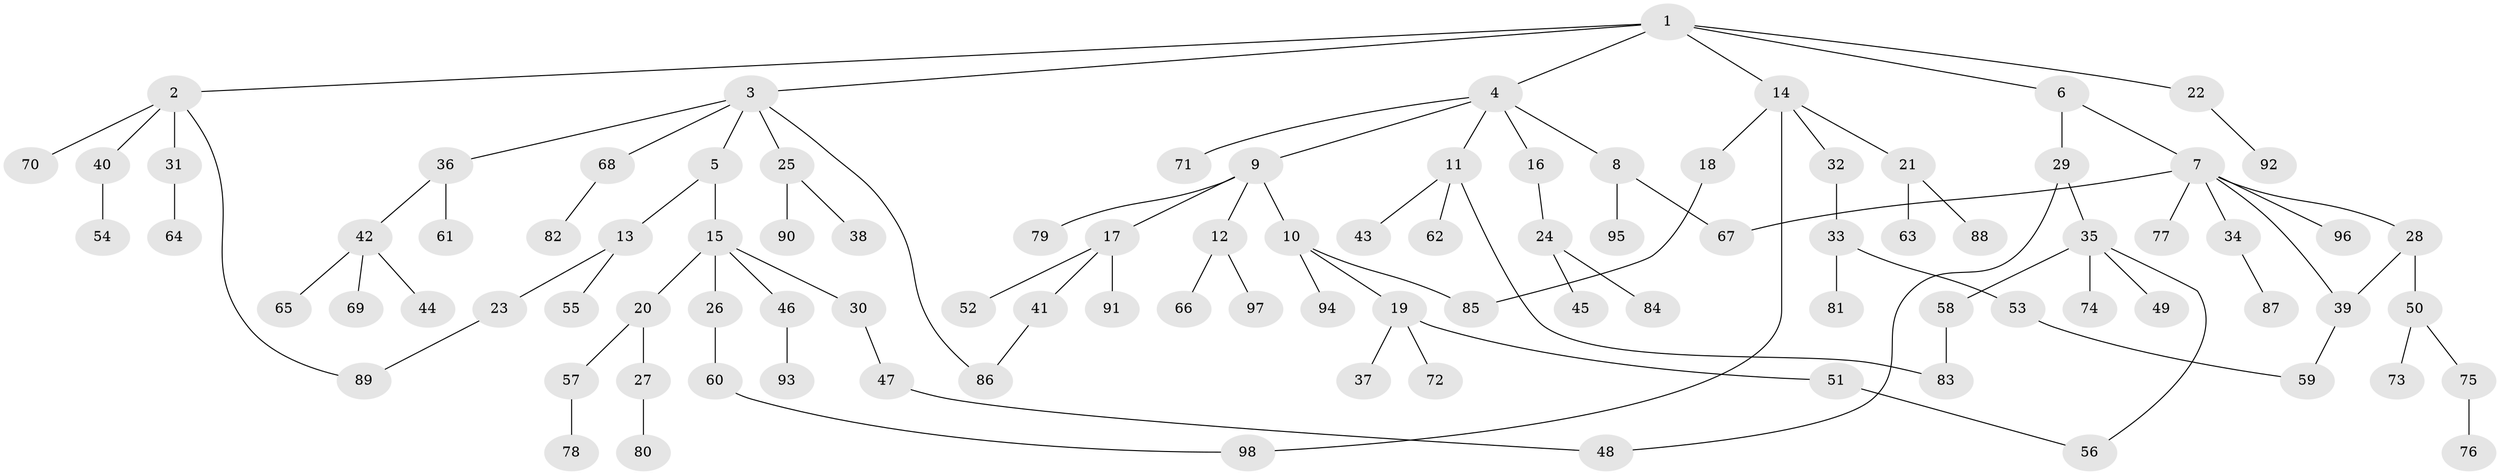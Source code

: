 // coarse degree distribution, {10: 0.015384615384615385, 5: 0.06153846153846154, 6: 0.046153846153846156, 3: 0.16923076923076924, 4: 0.03076923076923077, 2: 0.2, 1: 0.47692307692307695}
// Generated by graph-tools (version 1.1) at 2025/23/03/03/25 07:23:30]
// undirected, 98 vertices, 107 edges
graph export_dot {
graph [start="1"]
  node [color=gray90,style=filled];
  1;
  2;
  3;
  4;
  5;
  6;
  7;
  8;
  9;
  10;
  11;
  12;
  13;
  14;
  15;
  16;
  17;
  18;
  19;
  20;
  21;
  22;
  23;
  24;
  25;
  26;
  27;
  28;
  29;
  30;
  31;
  32;
  33;
  34;
  35;
  36;
  37;
  38;
  39;
  40;
  41;
  42;
  43;
  44;
  45;
  46;
  47;
  48;
  49;
  50;
  51;
  52;
  53;
  54;
  55;
  56;
  57;
  58;
  59;
  60;
  61;
  62;
  63;
  64;
  65;
  66;
  67;
  68;
  69;
  70;
  71;
  72;
  73;
  74;
  75;
  76;
  77;
  78;
  79;
  80;
  81;
  82;
  83;
  84;
  85;
  86;
  87;
  88;
  89;
  90;
  91;
  92;
  93;
  94;
  95;
  96;
  97;
  98;
  1 -- 2;
  1 -- 3;
  1 -- 4;
  1 -- 6;
  1 -- 14;
  1 -- 22;
  2 -- 31;
  2 -- 40;
  2 -- 70;
  2 -- 89;
  3 -- 5;
  3 -- 25;
  3 -- 36;
  3 -- 68;
  3 -- 86;
  4 -- 8;
  4 -- 9;
  4 -- 11;
  4 -- 16;
  4 -- 71;
  5 -- 13;
  5 -- 15;
  6 -- 7;
  6 -- 29;
  7 -- 28;
  7 -- 34;
  7 -- 77;
  7 -- 96;
  7 -- 39;
  7 -- 67;
  8 -- 67;
  8 -- 95;
  9 -- 10;
  9 -- 12;
  9 -- 17;
  9 -- 79;
  10 -- 19;
  10 -- 94;
  10 -- 85;
  11 -- 43;
  11 -- 62;
  11 -- 83;
  12 -- 66;
  12 -- 97;
  13 -- 23;
  13 -- 55;
  14 -- 18;
  14 -- 21;
  14 -- 32;
  14 -- 98;
  15 -- 20;
  15 -- 26;
  15 -- 30;
  15 -- 46;
  16 -- 24;
  17 -- 41;
  17 -- 52;
  17 -- 91;
  18 -- 85;
  19 -- 37;
  19 -- 51;
  19 -- 72;
  20 -- 27;
  20 -- 57;
  21 -- 63;
  21 -- 88;
  22 -- 92;
  23 -- 89;
  24 -- 45;
  24 -- 84;
  25 -- 38;
  25 -- 90;
  26 -- 60;
  27 -- 80;
  28 -- 39;
  28 -- 50;
  29 -- 35;
  29 -- 48;
  30 -- 47;
  31 -- 64;
  32 -- 33;
  33 -- 53;
  33 -- 81;
  34 -- 87;
  35 -- 49;
  35 -- 56;
  35 -- 58;
  35 -- 74;
  36 -- 42;
  36 -- 61;
  39 -- 59;
  40 -- 54;
  41 -- 86;
  42 -- 44;
  42 -- 65;
  42 -- 69;
  46 -- 93;
  47 -- 48;
  50 -- 73;
  50 -- 75;
  51 -- 56;
  53 -- 59;
  57 -- 78;
  58 -- 83;
  60 -- 98;
  68 -- 82;
  75 -- 76;
}
